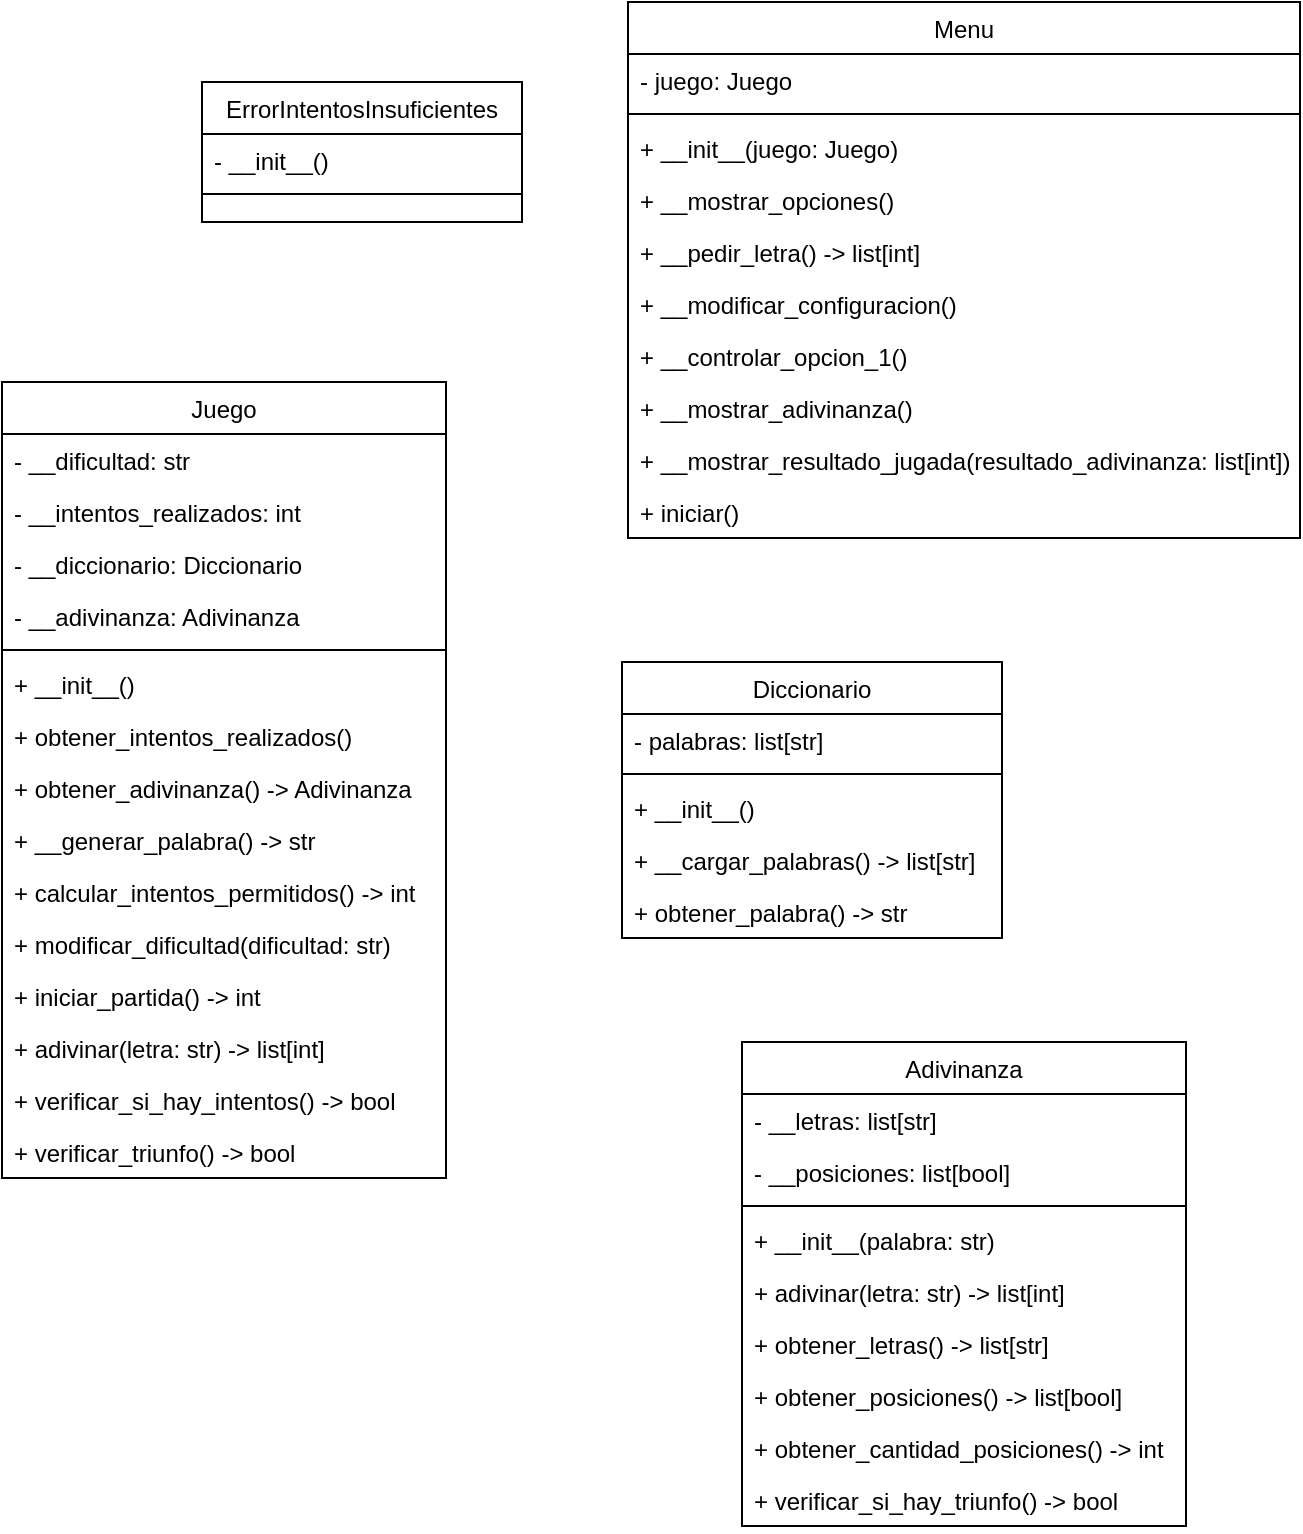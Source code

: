 <mxfile version="26.1.1">
  <diagram id="C5RBs43oDa-KdzZeNtuy" name="Page-1">
    <mxGraphModel dx="1434" dy="780" grid="1" gridSize="10" guides="1" tooltips="1" connect="1" arrows="1" fold="1" page="1" pageScale="1" pageWidth="827" pageHeight="1169" math="0" shadow="0">
      <root>
        <mxCell id="WIyWlLk6GJQsqaUBKTNV-0" />
        <mxCell id="WIyWlLk6GJQsqaUBKTNV-1" parent="WIyWlLk6GJQsqaUBKTNV-0" />
        <mxCell id="zkfFHV4jXpPFQw0GAbJ--6" value="Menu" style="swimlane;fontStyle=0;align=center;verticalAlign=top;childLayout=stackLayout;horizontal=1;startSize=26;horizontalStack=0;resizeParent=1;resizeLast=0;collapsible=1;marginBottom=0;rounded=0;shadow=0;strokeWidth=1;" parent="WIyWlLk6GJQsqaUBKTNV-1" vertex="1">
          <mxGeometry x="443" y="20" width="336" height="268" as="geometry">
            <mxRectangle x="130" y="380" width="160" height="26" as="alternateBounds" />
          </mxGeometry>
        </mxCell>
        <mxCell id="zkfFHV4jXpPFQw0GAbJ--7" value="- juego: Juego" style="text;align=left;verticalAlign=top;spacingLeft=4;spacingRight=4;overflow=hidden;rotatable=0;points=[[0,0.5],[1,0.5]];portConstraint=eastwest;" parent="zkfFHV4jXpPFQw0GAbJ--6" vertex="1">
          <mxGeometry y="26" width="336" height="26" as="geometry" />
        </mxCell>
        <mxCell id="zkfFHV4jXpPFQw0GAbJ--9" value="" style="line;html=1;strokeWidth=1;align=left;verticalAlign=middle;spacingTop=-1;spacingLeft=3;spacingRight=3;rotatable=0;labelPosition=right;points=[];portConstraint=eastwest;" parent="zkfFHV4jXpPFQw0GAbJ--6" vertex="1">
          <mxGeometry y="52" width="336" height="8" as="geometry" />
        </mxCell>
        <mxCell id="zkfFHV4jXpPFQw0GAbJ--8" value="+ __init__(juego: Juego)" style="text;align=left;verticalAlign=top;spacingLeft=4;spacingRight=4;overflow=hidden;rotatable=0;points=[[0,0.5],[1,0.5]];portConstraint=eastwest;rounded=0;shadow=0;html=0;" parent="zkfFHV4jXpPFQw0GAbJ--6" vertex="1">
          <mxGeometry y="60" width="336" height="26" as="geometry" />
        </mxCell>
        <mxCell id="zkfFHV4jXpPFQw0GAbJ--10" value="+ __mostrar_opciones()" style="text;align=left;verticalAlign=top;spacingLeft=4;spacingRight=4;overflow=hidden;rotatable=0;points=[[0,0.5],[1,0.5]];portConstraint=eastwest;fontStyle=0" parent="zkfFHV4jXpPFQw0GAbJ--6" vertex="1">
          <mxGeometry y="86" width="336" height="26" as="geometry" />
        </mxCell>
        <mxCell id="zkfFHV4jXpPFQw0GAbJ--11" value="+ __pedir_letra() -&gt; list[int]" style="text;align=left;verticalAlign=top;spacingLeft=4;spacingRight=4;overflow=hidden;rotatable=0;points=[[0,0.5],[1,0.5]];portConstraint=eastwest;" parent="zkfFHV4jXpPFQw0GAbJ--6" vertex="1">
          <mxGeometry y="112" width="336" height="26" as="geometry" />
        </mxCell>
        <mxCell id="YNsTVXZ4lD4uknhYsy-y-26" value="+ __modificar_configuracion()" style="text;align=left;verticalAlign=top;spacingLeft=4;spacingRight=4;overflow=hidden;rotatable=0;points=[[0,0.5],[1,0.5]];portConstraint=eastwest;" vertex="1" parent="zkfFHV4jXpPFQw0GAbJ--6">
          <mxGeometry y="138" width="336" height="26" as="geometry" />
        </mxCell>
        <mxCell id="YNsTVXZ4lD4uknhYsy-y-27" value="+ __controlar_opcion_1()" style="text;align=left;verticalAlign=top;spacingLeft=4;spacingRight=4;overflow=hidden;rotatable=0;points=[[0,0.5],[1,0.5]];portConstraint=eastwest;" vertex="1" parent="zkfFHV4jXpPFQw0GAbJ--6">
          <mxGeometry y="164" width="336" height="26" as="geometry" />
        </mxCell>
        <mxCell id="YNsTVXZ4lD4uknhYsy-y-28" value="+ __mostrar_adivinanza()" style="text;align=left;verticalAlign=top;spacingLeft=4;spacingRight=4;overflow=hidden;rotatable=0;points=[[0,0.5],[1,0.5]];portConstraint=eastwest;" vertex="1" parent="zkfFHV4jXpPFQw0GAbJ--6">
          <mxGeometry y="190" width="336" height="26" as="geometry" />
        </mxCell>
        <mxCell id="YNsTVXZ4lD4uknhYsy-y-29" value="+ __mostrar_resultado_jugada(resultado_adivinanza: list[int])" style="text;align=left;verticalAlign=top;spacingLeft=4;spacingRight=4;overflow=hidden;rotatable=0;points=[[0,0.5],[1,0.5]];portConstraint=eastwest;" vertex="1" parent="zkfFHV4jXpPFQw0GAbJ--6">
          <mxGeometry y="216" width="336" height="26" as="geometry" />
        </mxCell>
        <mxCell id="YNsTVXZ4lD4uknhYsy-y-30" value="+ iniciar()" style="text;align=left;verticalAlign=top;spacingLeft=4;spacingRight=4;overflow=hidden;rotatable=0;points=[[0,0.5],[1,0.5]];portConstraint=eastwest;" vertex="1" parent="zkfFHV4jXpPFQw0GAbJ--6">
          <mxGeometry y="242" width="336" height="26" as="geometry" />
        </mxCell>
        <mxCell id="zkfFHV4jXpPFQw0GAbJ--13" value="ErrorIntentosInsuficientes" style="swimlane;fontStyle=0;align=center;verticalAlign=top;childLayout=stackLayout;horizontal=1;startSize=26;horizontalStack=0;resizeParent=1;resizeLast=0;collapsible=1;marginBottom=0;rounded=0;shadow=0;strokeWidth=1;" parent="WIyWlLk6GJQsqaUBKTNV-1" vertex="1">
          <mxGeometry x="230" y="60" width="160" height="70" as="geometry">
            <mxRectangle x="340" y="380" width="170" height="26" as="alternateBounds" />
          </mxGeometry>
        </mxCell>
        <mxCell id="zkfFHV4jXpPFQw0GAbJ--14" value="- __init__()" style="text;align=left;verticalAlign=top;spacingLeft=4;spacingRight=4;overflow=hidden;rotatable=0;points=[[0,0.5],[1,0.5]];portConstraint=eastwest;" parent="zkfFHV4jXpPFQw0GAbJ--13" vertex="1">
          <mxGeometry y="26" width="160" height="26" as="geometry" />
        </mxCell>
        <mxCell id="zkfFHV4jXpPFQw0GAbJ--15" value="" style="line;html=1;strokeWidth=1;align=left;verticalAlign=middle;spacingTop=-1;spacingLeft=3;spacingRight=3;rotatable=0;labelPosition=right;points=[];portConstraint=eastwest;" parent="zkfFHV4jXpPFQw0GAbJ--13" vertex="1">
          <mxGeometry y="52" width="160" height="8" as="geometry" />
        </mxCell>
        <mxCell id="zkfFHV4jXpPFQw0GAbJ--17" value="Adivinanza" style="swimlane;fontStyle=0;align=center;verticalAlign=top;childLayout=stackLayout;horizontal=1;startSize=26;horizontalStack=0;resizeParent=1;resizeLast=0;collapsible=1;marginBottom=0;rounded=0;shadow=0;strokeWidth=1;" parent="WIyWlLk6GJQsqaUBKTNV-1" vertex="1">
          <mxGeometry x="500" y="540" width="222" height="242" as="geometry">
            <mxRectangle x="550" y="140" width="160" height="26" as="alternateBounds" />
          </mxGeometry>
        </mxCell>
        <mxCell id="zkfFHV4jXpPFQw0GAbJ--18" value="- __letras: list[str]" style="text;align=left;verticalAlign=top;spacingLeft=4;spacingRight=4;overflow=hidden;rotatable=0;points=[[0,0.5],[1,0.5]];portConstraint=eastwest;" parent="zkfFHV4jXpPFQw0GAbJ--17" vertex="1">
          <mxGeometry y="26" width="222" height="26" as="geometry" />
        </mxCell>
        <mxCell id="zkfFHV4jXpPFQw0GAbJ--19" value="- __posiciones: list[bool]" style="text;align=left;verticalAlign=top;spacingLeft=4;spacingRight=4;overflow=hidden;rotatable=0;points=[[0,0.5],[1,0.5]];portConstraint=eastwest;rounded=0;shadow=0;html=0;" parent="zkfFHV4jXpPFQw0GAbJ--17" vertex="1">
          <mxGeometry y="52" width="222" height="26" as="geometry" />
        </mxCell>
        <mxCell id="zkfFHV4jXpPFQw0GAbJ--23" value="" style="line;html=1;strokeWidth=1;align=left;verticalAlign=middle;spacingTop=-1;spacingLeft=3;spacingRight=3;rotatable=0;labelPosition=right;points=[];portConstraint=eastwest;" parent="zkfFHV4jXpPFQw0GAbJ--17" vertex="1">
          <mxGeometry y="78" width="222" height="8" as="geometry" />
        </mxCell>
        <mxCell id="zkfFHV4jXpPFQw0GAbJ--24" value="+ __init__(palabra: str)" style="text;align=left;verticalAlign=top;spacingLeft=4;spacingRight=4;overflow=hidden;rotatable=0;points=[[0,0.5],[1,0.5]];portConstraint=eastwest;" parent="zkfFHV4jXpPFQw0GAbJ--17" vertex="1">
          <mxGeometry y="86" width="222" height="26" as="geometry" />
        </mxCell>
        <mxCell id="zkfFHV4jXpPFQw0GAbJ--25" value="+ adivinar(letra: str) -&gt; list[int]" style="text;align=left;verticalAlign=top;spacingLeft=4;spacingRight=4;overflow=hidden;rotatable=0;points=[[0,0.5],[1,0.5]];portConstraint=eastwest;" parent="zkfFHV4jXpPFQw0GAbJ--17" vertex="1">
          <mxGeometry y="112" width="222" height="26" as="geometry" />
        </mxCell>
        <mxCell id="zkfFHV4jXpPFQw0GAbJ--20" value="+ obtener_letras() -&gt; list[str]" style="text;align=left;verticalAlign=top;spacingLeft=4;spacingRight=4;overflow=hidden;rotatable=0;points=[[0,0.5],[1,0.5]];portConstraint=eastwest;rounded=0;shadow=0;html=0;" parent="zkfFHV4jXpPFQw0GAbJ--17" vertex="1">
          <mxGeometry y="138" width="222" height="26" as="geometry" />
        </mxCell>
        <mxCell id="zkfFHV4jXpPFQw0GAbJ--21" value="+ obtener_posiciones() -&gt; list[bool]" style="text;align=left;verticalAlign=top;spacingLeft=4;spacingRight=4;overflow=hidden;rotatable=0;points=[[0,0.5],[1,0.5]];portConstraint=eastwest;rounded=0;shadow=0;html=0;" parent="zkfFHV4jXpPFQw0GAbJ--17" vertex="1">
          <mxGeometry y="164" width="222" height="26" as="geometry" />
        </mxCell>
        <mxCell id="zkfFHV4jXpPFQw0GAbJ--22" value="+ obtener_cantidad_posiciones() -&gt; int" style="text;align=left;verticalAlign=top;spacingLeft=4;spacingRight=4;overflow=hidden;rotatable=0;points=[[0,0.5],[1,0.5]];portConstraint=eastwest;rounded=0;shadow=0;html=0;" parent="zkfFHV4jXpPFQw0GAbJ--17" vertex="1">
          <mxGeometry y="190" width="222" height="26" as="geometry" />
        </mxCell>
        <mxCell id="YNsTVXZ4lD4uknhYsy-y-0" value="+ verificar_si_hay_triunfo() -&gt; bool" style="text;align=left;verticalAlign=top;spacingLeft=4;spacingRight=4;overflow=hidden;rotatable=0;points=[[0,0.5],[1,0.5]];portConstraint=eastwest;rounded=0;shadow=0;html=0;" vertex="1" parent="zkfFHV4jXpPFQw0GAbJ--17">
          <mxGeometry y="216" width="222" height="26" as="geometry" />
        </mxCell>
        <mxCell id="YNsTVXZ4lD4uknhYsy-y-1" value="Diccionario" style="swimlane;fontStyle=0;align=center;verticalAlign=top;childLayout=stackLayout;horizontal=1;startSize=26;horizontalStack=0;resizeParent=1;resizeLast=0;collapsible=1;marginBottom=0;rounded=0;shadow=0;strokeWidth=1;" vertex="1" parent="WIyWlLk6GJQsqaUBKTNV-1">
          <mxGeometry x="440" y="350" width="190" height="138" as="geometry">
            <mxRectangle x="130" y="380" width="160" height="26" as="alternateBounds" />
          </mxGeometry>
        </mxCell>
        <mxCell id="YNsTVXZ4lD4uknhYsy-y-2" value="- palabras: list[str]" style="text;align=left;verticalAlign=top;spacingLeft=4;spacingRight=4;overflow=hidden;rotatable=0;points=[[0,0.5],[1,0.5]];portConstraint=eastwest;" vertex="1" parent="YNsTVXZ4lD4uknhYsy-y-1">
          <mxGeometry y="26" width="190" height="26" as="geometry" />
        </mxCell>
        <mxCell id="YNsTVXZ4lD4uknhYsy-y-4" value="" style="line;html=1;strokeWidth=1;align=left;verticalAlign=middle;spacingTop=-1;spacingLeft=3;spacingRight=3;rotatable=0;labelPosition=right;points=[];portConstraint=eastwest;" vertex="1" parent="YNsTVXZ4lD4uknhYsy-y-1">
          <mxGeometry y="52" width="190" height="8" as="geometry" />
        </mxCell>
        <mxCell id="YNsTVXZ4lD4uknhYsy-y-5" value="+ __init__()" style="text;align=left;verticalAlign=top;spacingLeft=4;spacingRight=4;overflow=hidden;rotatable=0;points=[[0,0.5],[1,0.5]];portConstraint=eastwest;fontStyle=0" vertex="1" parent="YNsTVXZ4lD4uknhYsy-y-1">
          <mxGeometry y="60" width="190" height="26" as="geometry" />
        </mxCell>
        <mxCell id="YNsTVXZ4lD4uknhYsy-y-6" value="+ __cargar_palabras() -&gt; list[str]" style="text;align=left;verticalAlign=top;spacingLeft=4;spacingRight=4;overflow=hidden;rotatable=0;points=[[0,0.5],[1,0.5]];portConstraint=eastwest;" vertex="1" parent="YNsTVXZ4lD4uknhYsy-y-1">
          <mxGeometry y="86" width="190" height="26" as="geometry" />
        </mxCell>
        <mxCell id="YNsTVXZ4lD4uknhYsy-y-7" value="+ obtener_palabra() -&gt; str" style="text;align=left;verticalAlign=top;spacingLeft=4;spacingRight=4;overflow=hidden;rotatable=0;points=[[0,0.5],[1,0.5]];portConstraint=eastwest;" vertex="1" parent="YNsTVXZ4lD4uknhYsy-y-1">
          <mxGeometry y="112" width="190" height="26" as="geometry" />
        </mxCell>
        <mxCell id="YNsTVXZ4lD4uknhYsy-y-8" value="Juego" style="swimlane;fontStyle=0;align=center;verticalAlign=top;childLayout=stackLayout;horizontal=1;startSize=26;horizontalStack=0;resizeParent=1;resizeLast=0;collapsible=1;marginBottom=0;rounded=0;shadow=0;strokeWidth=1;" vertex="1" parent="WIyWlLk6GJQsqaUBKTNV-1">
          <mxGeometry x="130" y="210" width="222" height="398" as="geometry">
            <mxRectangle x="550" y="140" width="160" height="26" as="alternateBounds" />
          </mxGeometry>
        </mxCell>
        <mxCell id="YNsTVXZ4lD4uknhYsy-y-9" value="- __dificultad: str" style="text;align=left;verticalAlign=top;spacingLeft=4;spacingRight=4;overflow=hidden;rotatable=0;points=[[0,0.5],[1,0.5]];portConstraint=eastwest;" vertex="1" parent="YNsTVXZ4lD4uknhYsy-y-8">
          <mxGeometry y="26" width="222" height="26" as="geometry" />
        </mxCell>
        <mxCell id="YNsTVXZ4lD4uknhYsy-y-10" value="- __intentos_realizados: int" style="text;align=left;verticalAlign=top;spacingLeft=4;spacingRight=4;overflow=hidden;rotatable=0;points=[[0,0.5],[1,0.5]];portConstraint=eastwest;rounded=0;shadow=0;html=0;" vertex="1" parent="YNsTVXZ4lD4uknhYsy-y-8">
          <mxGeometry y="52" width="222" height="26" as="geometry" />
        </mxCell>
        <mxCell id="YNsTVXZ4lD4uknhYsy-y-18" value="- __diccionario: Diccionario" style="text;align=left;verticalAlign=top;spacingLeft=4;spacingRight=4;overflow=hidden;rotatable=0;points=[[0,0.5],[1,0.5]];portConstraint=eastwest;rounded=0;shadow=0;html=0;" vertex="1" parent="YNsTVXZ4lD4uknhYsy-y-8">
          <mxGeometry y="78" width="222" height="26" as="geometry" />
        </mxCell>
        <mxCell id="YNsTVXZ4lD4uknhYsy-y-19" value="- __adivinanza: Adivinanza" style="text;align=left;verticalAlign=top;spacingLeft=4;spacingRight=4;overflow=hidden;rotatable=0;points=[[0,0.5],[1,0.5]];portConstraint=eastwest;rounded=0;shadow=0;html=0;" vertex="1" parent="YNsTVXZ4lD4uknhYsy-y-8">
          <mxGeometry y="104" width="222" height="26" as="geometry" />
        </mxCell>
        <mxCell id="YNsTVXZ4lD4uknhYsy-y-11" value="" style="line;html=1;strokeWidth=1;align=left;verticalAlign=middle;spacingTop=-1;spacingLeft=3;spacingRight=3;rotatable=0;labelPosition=right;points=[];portConstraint=eastwest;" vertex="1" parent="YNsTVXZ4lD4uknhYsy-y-8">
          <mxGeometry y="130" width="222" height="8" as="geometry" />
        </mxCell>
        <mxCell id="YNsTVXZ4lD4uknhYsy-y-12" value="+ __init__()" style="text;align=left;verticalAlign=top;spacingLeft=4;spacingRight=4;overflow=hidden;rotatable=0;points=[[0,0.5],[1,0.5]];portConstraint=eastwest;" vertex="1" parent="YNsTVXZ4lD4uknhYsy-y-8">
          <mxGeometry y="138" width="222" height="26" as="geometry" />
        </mxCell>
        <mxCell id="YNsTVXZ4lD4uknhYsy-y-13" value="+ obtener_intentos_realizados()" style="text;align=left;verticalAlign=top;spacingLeft=4;spacingRight=4;overflow=hidden;rotatable=0;points=[[0,0.5],[1,0.5]];portConstraint=eastwest;" vertex="1" parent="YNsTVXZ4lD4uknhYsy-y-8">
          <mxGeometry y="164" width="222" height="26" as="geometry" />
        </mxCell>
        <mxCell id="YNsTVXZ4lD4uknhYsy-y-14" value="+ obtener_adivinanza() -&gt; Adivinanza" style="text;align=left;verticalAlign=top;spacingLeft=4;spacingRight=4;overflow=hidden;rotatable=0;points=[[0,0.5],[1,0.5]];portConstraint=eastwest;rounded=0;shadow=0;html=0;" vertex="1" parent="YNsTVXZ4lD4uknhYsy-y-8">
          <mxGeometry y="190" width="222" height="26" as="geometry" />
        </mxCell>
        <mxCell id="YNsTVXZ4lD4uknhYsy-y-15" value="+ __generar_palabra() -&gt; str" style="text;align=left;verticalAlign=top;spacingLeft=4;spacingRight=4;overflow=hidden;rotatable=0;points=[[0,0.5],[1,0.5]];portConstraint=eastwest;rounded=0;shadow=0;html=0;" vertex="1" parent="YNsTVXZ4lD4uknhYsy-y-8">
          <mxGeometry y="216" width="222" height="26" as="geometry" />
        </mxCell>
        <mxCell id="YNsTVXZ4lD4uknhYsy-y-16" value="+ calcular_intentos_permitidos() -&gt; int" style="text;align=left;verticalAlign=top;spacingLeft=4;spacingRight=4;overflow=hidden;rotatable=0;points=[[0,0.5],[1,0.5]];portConstraint=eastwest;rounded=0;shadow=0;html=0;" vertex="1" parent="YNsTVXZ4lD4uknhYsy-y-8">
          <mxGeometry y="242" width="222" height="26" as="geometry" />
        </mxCell>
        <mxCell id="YNsTVXZ4lD4uknhYsy-y-17" value="+ modificar_dificultad(dificultad: str)" style="text;align=left;verticalAlign=top;spacingLeft=4;spacingRight=4;overflow=hidden;rotatable=0;points=[[0,0.5],[1,0.5]];portConstraint=eastwest;rounded=0;shadow=0;html=0;" vertex="1" parent="YNsTVXZ4lD4uknhYsy-y-8">
          <mxGeometry y="268" width="222" height="26" as="geometry" />
        </mxCell>
        <mxCell id="YNsTVXZ4lD4uknhYsy-y-22" value="+ iniciar_partida() -&gt; int" style="text;align=left;verticalAlign=top;spacingLeft=4;spacingRight=4;overflow=hidden;rotatable=0;points=[[0,0.5],[1,0.5]];portConstraint=eastwest;rounded=0;shadow=0;html=0;" vertex="1" parent="YNsTVXZ4lD4uknhYsy-y-8">
          <mxGeometry y="294" width="222" height="26" as="geometry" />
        </mxCell>
        <mxCell id="YNsTVXZ4lD4uknhYsy-y-23" value="+ adivinar(letra: str) -&gt; list[int]" style="text;align=left;verticalAlign=top;spacingLeft=4;spacingRight=4;overflow=hidden;rotatable=0;points=[[0,0.5],[1,0.5]];portConstraint=eastwest;rounded=0;shadow=0;html=0;" vertex="1" parent="YNsTVXZ4lD4uknhYsy-y-8">
          <mxGeometry y="320" width="222" height="26" as="geometry" />
        </mxCell>
        <mxCell id="YNsTVXZ4lD4uknhYsy-y-24" value="+ verificar_si_hay_intentos() -&gt; bool " style="text;align=left;verticalAlign=top;spacingLeft=4;spacingRight=4;overflow=hidden;rotatable=0;points=[[0,0.5],[1,0.5]];portConstraint=eastwest;rounded=0;shadow=0;html=0;" vertex="1" parent="YNsTVXZ4lD4uknhYsy-y-8">
          <mxGeometry y="346" width="222" height="26" as="geometry" />
        </mxCell>
        <mxCell id="YNsTVXZ4lD4uknhYsy-y-25" value="+ verificar_triunfo() -&gt; bool" style="text;align=left;verticalAlign=top;spacingLeft=4;spacingRight=4;overflow=hidden;rotatable=0;points=[[0,0.5],[1,0.5]];portConstraint=eastwest;rounded=0;shadow=0;html=0;" vertex="1" parent="YNsTVXZ4lD4uknhYsy-y-8">
          <mxGeometry y="372" width="222" height="26" as="geometry" />
        </mxCell>
      </root>
    </mxGraphModel>
  </diagram>
</mxfile>
